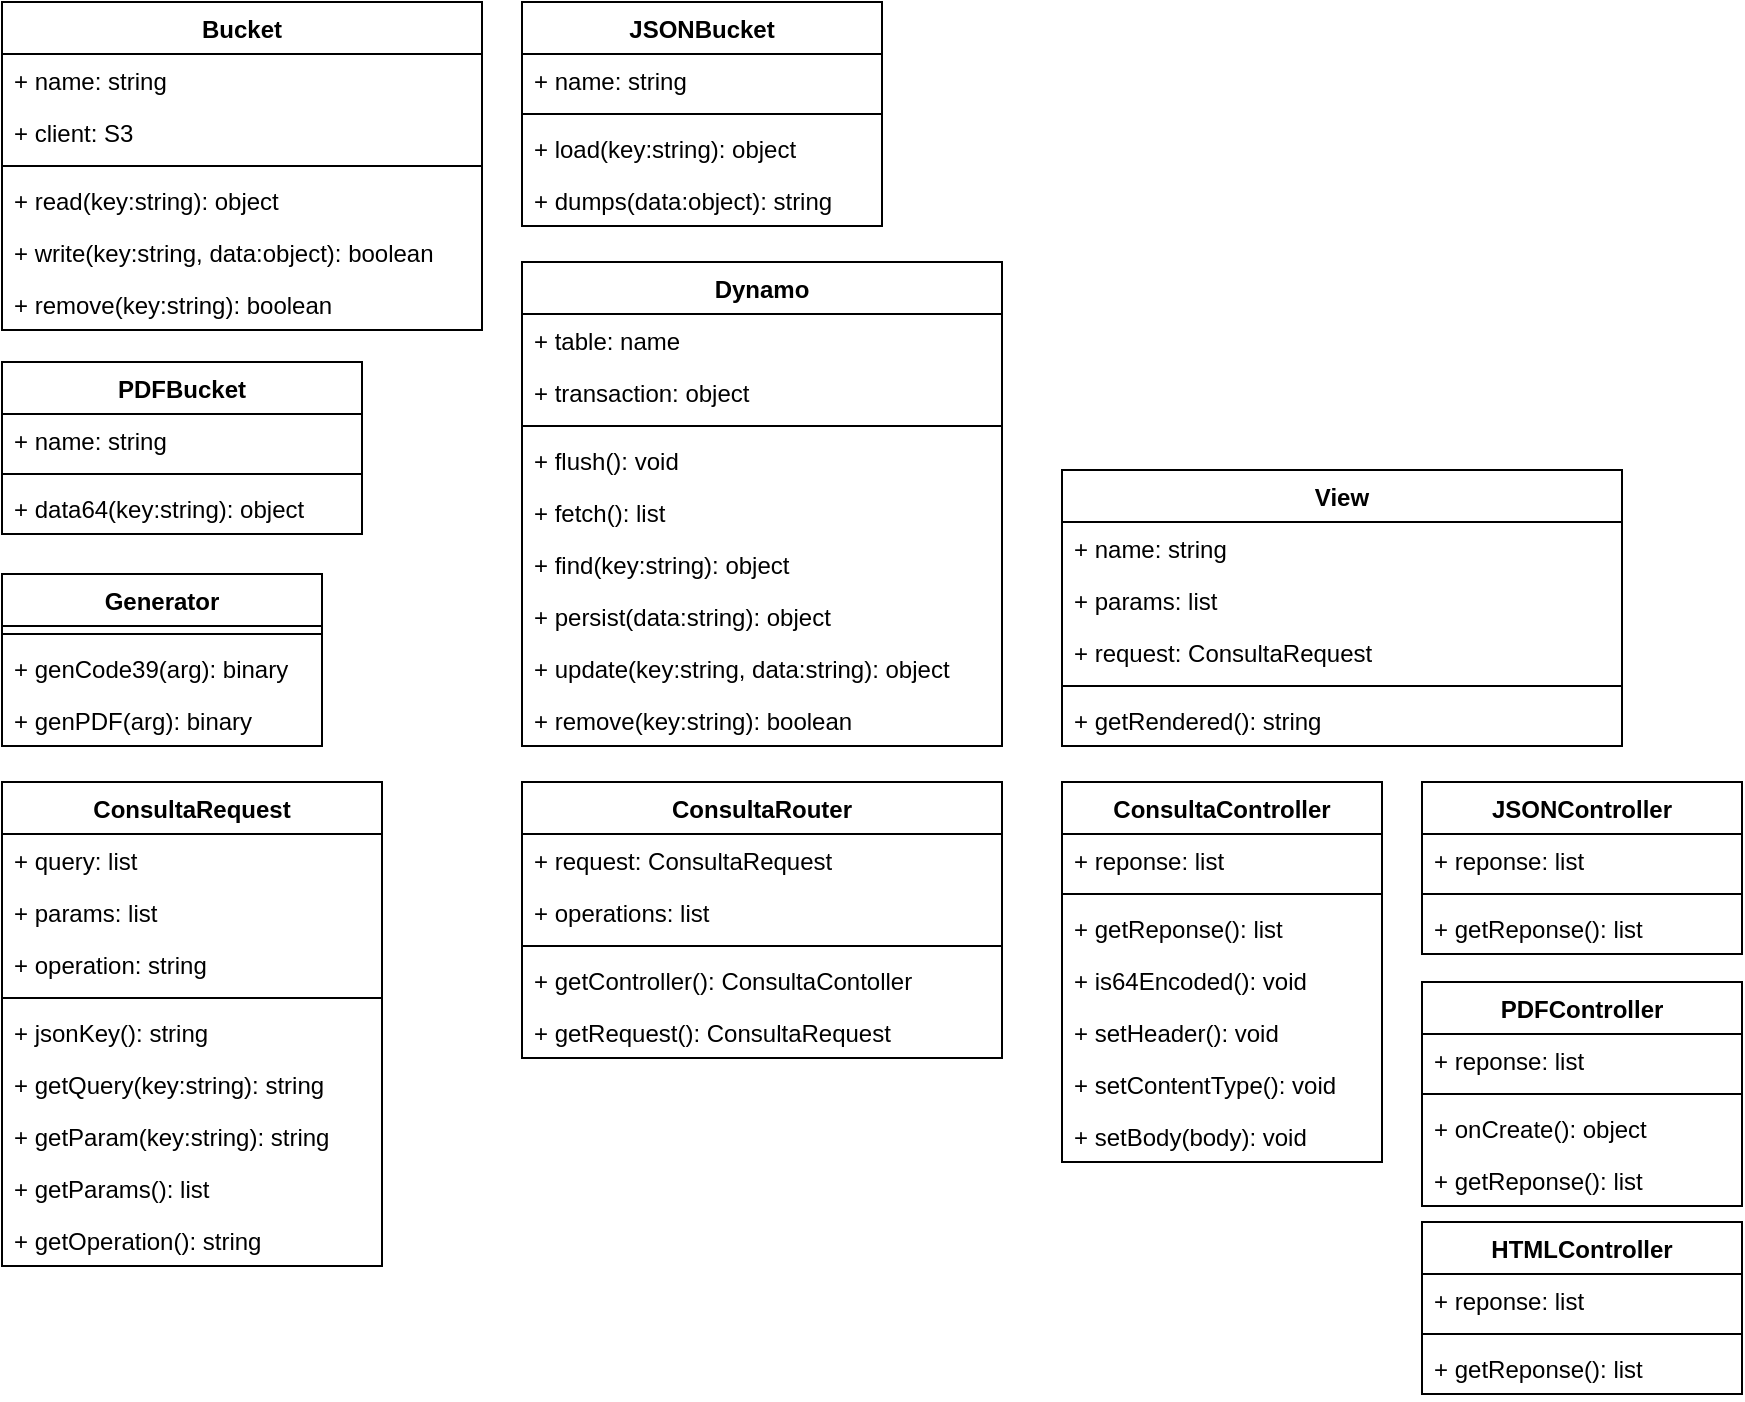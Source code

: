 <mxfile>
    <diagram id="0BXofBEBLR4UwpMUiN1E" name="Page-1">
        <mxGraphModel dx="871" dy="478" grid="1" gridSize="10" guides="1" tooltips="1" connect="1" arrows="1" fold="1" page="1" pageScale="1" pageWidth="1169" pageHeight="827" math="0" shadow="0">
            <root>
                <mxCell id="0"/>
                <mxCell id="1" parent="0"/>
                <mxCell id="2" value="Bucket&#10;" style="swimlane;fontStyle=1;align=center;verticalAlign=top;childLayout=stackLayout;horizontal=1;startSize=26;horizontalStack=0;resizeParent=1;resizeParentMax=0;resizeLast=0;collapsible=1;marginBottom=0;" parent="1" vertex="1">
                    <mxGeometry x="120" y="100" width="240" height="164" as="geometry"/>
                </mxCell>
                <mxCell id="3" value="+ name: string" style="text;strokeColor=none;fillColor=none;align=left;verticalAlign=top;spacingLeft=4;spacingRight=4;overflow=hidden;rotatable=0;points=[[0,0.5],[1,0.5]];portConstraint=eastwest;" parent="2" vertex="1">
                    <mxGeometry y="26" width="240" height="26" as="geometry"/>
                </mxCell>
                <mxCell id="9" value="+ client: S3" style="text;strokeColor=none;fillColor=none;align=left;verticalAlign=top;spacingLeft=4;spacingRight=4;overflow=hidden;rotatable=0;points=[[0,0.5],[1,0.5]];portConstraint=eastwest;" parent="2" vertex="1">
                    <mxGeometry y="52" width="240" height="26" as="geometry"/>
                </mxCell>
                <mxCell id="4" value="" style="line;strokeWidth=1;fillColor=none;align=left;verticalAlign=middle;spacingTop=-1;spacingLeft=3;spacingRight=3;rotatable=0;labelPosition=right;points=[];portConstraint=eastwest;" parent="2" vertex="1">
                    <mxGeometry y="78" width="240" height="8" as="geometry"/>
                </mxCell>
                <mxCell id="5" value="+ read(key:string): object" style="text;strokeColor=none;fillColor=none;align=left;verticalAlign=top;spacingLeft=4;spacingRight=4;overflow=hidden;rotatable=0;points=[[0,0.5],[1,0.5]];portConstraint=eastwest;" parent="2" vertex="1">
                    <mxGeometry y="86" width="240" height="26" as="geometry"/>
                </mxCell>
                <mxCell id="11" value="+ write(key:string, data:object): boolean" style="text;strokeColor=none;fillColor=none;align=left;verticalAlign=top;spacingLeft=4;spacingRight=4;overflow=hidden;rotatable=0;points=[[0,0.5],[1,0.5]];portConstraint=eastwest;" parent="2" vertex="1">
                    <mxGeometry y="112" width="240" height="26" as="geometry"/>
                </mxCell>
                <mxCell id="26" value="+ remove(key:string): boolean" style="text;strokeColor=none;fillColor=none;align=left;verticalAlign=top;spacingLeft=4;spacingRight=4;overflow=hidden;rotatable=0;points=[[0,0.5],[1,0.5]];portConstraint=eastwest;" parent="2" vertex="1">
                    <mxGeometry y="138" width="240" height="26" as="geometry"/>
                </mxCell>
                <mxCell id="12" value="JSONBucket&#10;" style="swimlane;fontStyle=1;align=center;verticalAlign=top;childLayout=stackLayout;horizontal=1;startSize=26;horizontalStack=0;resizeParent=1;resizeParentMax=0;resizeLast=0;collapsible=1;marginBottom=0;" parent="1" vertex="1">
                    <mxGeometry x="380" y="100" width="180" height="112" as="geometry"/>
                </mxCell>
                <mxCell id="13" value="+ name: string" style="text;strokeColor=none;fillColor=none;align=left;verticalAlign=top;spacingLeft=4;spacingRight=4;overflow=hidden;rotatable=0;points=[[0,0.5],[1,0.5]];portConstraint=eastwest;" parent="12" vertex="1">
                    <mxGeometry y="26" width="180" height="26" as="geometry"/>
                </mxCell>
                <mxCell id="15" value="" style="line;strokeWidth=1;fillColor=none;align=left;verticalAlign=middle;spacingTop=-1;spacingLeft=3;spacingRight=3;rotatable=0;labelPosition=right;points=[];portConstraint=eastwest;" parent="12" vertex="1">
                    <mxGeometry y="52" width="180" height="8" as="geometry"/>
                </mxCell>
                <mxCell id="16" value="+ load(key:string): object" style="text;strokeColor=none;fillColor=none;align=left;verticalAlign=top;spacingLeft=4;spacingRight=4;overflow=hidden;rotatable=0;points=[[0,0.5],[1,0.5]];portConstraint=eastwest;" parent="12" vertex="1">
                    <mxGeometry y="60" width="180" height="26" as="geometry"/>
                </mxCell>
                <mxCell id="17" value="+ dumps(data:object): string" style="text;strokeColor=none;fillColor=none;align=left;verticalAlign=top;spacingLeft=4;spacingRight=4;overflow=hidden;rotatable=0;points=[[0,0.5],[1,0.5]];portConstraint=eastwest;" parent="12" vertex="1">
                    <mxGeometry y="86" width="180" height="26" as="geometry"/>
                </mxCell>
                <mxCell id="18" value="PDFBucket&#10;" style="swimlane;fontStyle=1;align=center;verticalAlign=top;childLayout=stackLayout;horizontal=1;startSize=26;horizontalStack=0;resizeParent=1;resizeParentMax=0;resizeLast=0;collapsible=1;marginBottom=0;" parent="1" vertex="1">
                    <mxGeometry x="120" y="280" width="180" height="86" as="geometry"/>
                </mxCell>
                <mxCell id="19" value="+ name: string" style="text;strokeColor=none;fillColor=none;align=left;verticalAlign=top;spacingLeft=4;spacingRight=4;overflow=hidden;rotatable=0;points=[[0,0.5],[1,0.5]];portConstraint=eastwest;" parent="18" vertex="1">
                    <mxGeometry y="26" width="180" height="26" as="geometry"/>
                </mxCell>
                <mxCell id="20" value="" style="line;strokeWidth=1;fillColor=none;align=left;verticalAlign=middle;spacingTop=-1;spacingLeft=3;spacingRight=3;rotatable=0;labelPosition=right;points=[];portConstraint=eastwest;" parent="18" vertex="1">
                    <mxGeometry y="52" width="180" height="8" as="geometry"/>
                </mxCell>
                <mxCell id="21" value="+ data64(key:string): object" style="text;strokeColor=none;fillColor=none;align=left;verticalAlign=top;spacingLeft=4;spacingRight=4;overflow=hidden;rotatable=0;points=[[0,0.5],[1,0.5]];portConstraint=eastwest;" parent="18" vertex="1">
                    <mxGeometry y="60" width="180" height="26" as="geometry"/>
                </mxCell>
                <mxCell id="31" value="Generator" style="swimlane;fontStyle=1;align=center;verticalAlign=top;childLayout=stackLayout;horizontal=1;startSize=26;horizontalStack=0;resizeParent=1;resizeParentMax=0;resizeLast=0;collapsible=1;marginBottom=0;" parent="1" vertex="1">
                    <mxGeometry x="120" y="386" width="160" height="86" as="geometry">
                        <mxRectangle x="120" y="400" width="90" height="26" as="alternateBounds"/>
                    </mxGeometry>
                </mxCell>
                <mxCell id="33" value="" style="line;strokeWidth=1;fillColor=none;align=left;verticalAlign=middle;spacingTop=-1;spacingLeft=3;spacingRight=3;rotatable=0;labelPosition=right;points=[];portConstraint=eastwest;" parent="31" vertex="1">
                    <mxGeometry y="26" width="160" height="8" as="geometry"/>
                </mxCell>
                <mxCell id="34" value="+ genCode39(arg): binary" style="text;strokeColor=none;fillColor=none;align=left;verticalAlign=top;spacingLeft=4;spacingRight=4;overflow=hidden;rotatable=0;points=[[0,0.5],[1,0.5]];portConstraint=eastwest;" parent="31" vertex="1">
                    <mxGeometry y="34" width="160" height="26" as="geometry"/>
                </mxCell>
                <mxCell id="35" value="+ genPDF(arg): binary" style="text;strokeColor=none;fillColor=none;align=left;verticalAlign=top;spacingLeft=4;spacingRight=4;overflow=hidden;rotatable=0;points=[[0,0.5],[1,0.5]];portConstraint=eastwest;" parent="31" vertex="1">
                    <mxGeometry y="60" width="160" height="26" as="geometry"/>
                </mxCell>
                <mxCell id="36" value="Dynamo" style="swimlane;fontStyle=1;align=center;verticalAlign=top;childLayout=stackLayout;horizontal=1;startSize=26;horizontalStack=0;resizeParent=1;resizeParentMax=0;resizeLast=0;collapsible=1;marginBottom=0;" parent="1" vertex="1">
                    <mxGeometry x="380" y="230" width="240" height="242" as="geometry"/>
                </mxCell>
                <mxCell id="37" value="+ table: name" style="text;strokeColor=none;fillColor=none;align=left;verticalAlign=top;spacingLeft=4;spacingRight=4;overflow=hidden;rotatable=0;points=[[0,0.5],[1,0.5]];portConstraint=eastwest;" parent="36" vertex="1">
                    <mxGeometry y="26" width="240" height="26" as="geometry"/>
                </mxCell>
                <mxCell id="44" value="+ transaction: object" style="text;strokeColor=none;fillColor=none;align=left;verticalAlign=top;spacingLeft=4;spacingRight=4;overflow=hidden;rotatable=0;points=[[0,0.5],[1,0.5]];portConstraint=eastwest;" parent="36" vertex="1">
                    <mxGeometry y="52" width="240" height="26" as="geometry"/>
                </mxCell>
                <mxCell id="38" value="" style="line;strokeWidth=1;fillColor=none;align=left;verticalAlign=middle;spacingTop=-1;spacingLeft=3;spacingRight=3;rotatable=0;labelPosition=right;points=[];portConstraint=eastwest;" parent="36" vertex="1">
                    <mxGeometry y="78" width="240" height="8" as="geometry"/>
                </mxCell>
                <mxCell id="39" value="+ flush(): void" style="text;strokeColor=none;fillColor=none;align=left;verticalAlign=top;spacingLeft=4;spacingRight=4;overflow=hidden;rotatable=0;points=[[0,0.5],[1,0.5]];portConstraint=eastwest;" parent="36" vertex="1">
                    <mxGeometry y="86" width="240" height="26" as="geometry"/>
                </mxCell>
                <mxCell id="45" value="+ fetch(): list" style="text;strokeColor=none;fillColor=none;align=left;verticalAlign=top;spacingLeft=4;spacingRight=4;overflow=hidden;rotatable=0;points=[[0,0.5],[1,0.5]];portConstraint=eastwest;" parent="36" vertex="1">
                    <mxGeometry y="112" width="240" height="26" as="geometry"/>
                </mxCell>
                <mxCell id="40" value="+ find(key:string): object" style="text;strokeColor=none;fillColor=none;align=left;verticalAlign=top;spacingLeft=4;spacingRight=4;overflow=hidden;rotatable=0;points=[[0,0.5],[1,0.5]];portConstraint=eastwest;" parent="36" vertex="1">
                    <mxGeometry y="138" width="240" height="26" as="geometry"/>
                </mxCell>
                <mxCell id="41" value="+ persist(data:string): object" style="text;strokeColor=none;fillColor=none;align=left;verticalAlign=top;spacingLeft=4;spacingRight=4;overflow=hidden;rotatable=0;points=[[0,0.5],[1,0.5]];portConstraint=eastwest;" parent="36" vertex="1">
                    <mxGeometry y="164" width="240" height="26" as="geometry"/>
                </mxCell>
                <mxCell id="42" value="+ update(key:string, data:string): object" style="text;strokeColor=none;fillColor=none;align=left;verticalAlign=top;spacingLeft=4;spacingRight=4;overflow=hidden;rotatable=0;points=[[0,0.5],[1,0.5]];portConstraint=eastwest;" parent="36" vertex="1">
                    <mxGeometry y="190" width="240" height="26" as="geometry"/>
                </mxCell>
                <mxCell id="43" value="+ remove(key:string): boolean" style="text;strokeColor=none;fillColor=none;align=left;verticalAlign=top;spacingLeft=4;spacingRight=4;overflow=hidden;rotatable=0;points=[[0,0.5],[1,0.5]];portConstraint=eastwest;" parent="36" vertex="1">
                    <mxGeometry y="216" width="240" height="26" as="geometry"/>
                </mxCell>
                <mxCell id="46" value="ConsultaRequest" style="swimlane;fontStyle=1;align=center;verticalAlign=top;childLayout=stackLayout;horizontal=1;startSize=26;horizontalStack=0;resizeParent=1;resizeParentMax=0;resizeLast=0;collapsible=1;marginBottom=0;" parent="1" vertex="1">
                    <mxGeometry x="120" y="490" width="190" height="242" as="geometry">
                        <mxRectangle x="120" y="500" width="130" height="26" as="alternateBounds"/>
                    </mxGeometry>
                </mxCell>
                <mxCell id="54" value="+ query: list" style="text;strokeColor=none;fillColor=none;align=left;verticalAlign=top;spacingLeft=4;spacingRight=4;overflow=hidden;rotatable=0;points=[[0,0.5],[1,0.5]];portConstraint=eastwest;" parent="46" vertex="1">
                    <mxGeometry y="26" width="190" height="26" as="geometry"/>
                </mxCell>
                <mxCell id="55" value="+ params: list" style="text;strokeColor=none;fillColor=none;align=left;verticalAlign=top;spacingLeft=4;spacingRight=4;overflow=hidden;rotatable=0;points=[[0,0.5],[1,0.5]];portConstraint=eastwest;" parent="46" vertex="1">
                    <mxGeometry y="52" width="190" height="26" as="geometry"/>
                </mxCell>
                <mxCell id="47" value="+ operation: string" style="text;strokeColor=none;fillColor=none;align=left;verticalAlign=top;spacingLeft=4;spacingRight=4;overflow=hidden;rotatable=0;points=[[0,0.5],[1,0.5]];portConstraint=eastwest;" parent="46" vertex="1">
                    <mxGeometry y="78" width="190" height="26" as="geometry"/>
                </mxCell>
                <mxCell id="48" value="" style="line;strokeWidth=1;fillColor=none;align=left;verticalAlign=middle;spacingTop=-1;spacingLeft=3;spacingRight=3;rotatable=0;labelPosition=right;points=[];portConstraint=eastwest;" parent="46" vertex="1">
                    <mxGeometry y="104" width="190" height="8" as="geometry"/>
                </mxCell>
                <mxCell id="49" value="+ jsonKey(): string" style="text;strokeColor=none;fillColor=none;align=left;verticalAlign=top;spacingLeft=4;spacingRight=4;overflow=hidden;rotatable=0;points=[[0,0.5],[1,0.5]];portConstraint=eastwest;" parent="46" vertex="1">
                    <mxGeometry y="112" width="190" height="26" as="geometry"/>
                </mxCell>
                <mxCell id="56" value="+ getQuery(key:string): string" style="text;strokeColor=none;fillColor=none;align=left;verticalAlign=top;spacingLeft=4;spacingRight=4;overflow=hidden;rotatable=0;points=[[0,0.5],[1,0.5]];portConstraint=eastwest;" parent="46" vertex="1">
                    <mxGeometry y="138" width="190" height="26" as="geometry"/>
                </mxCell>
                <mxCell id="57" value="+ getParam(key:string): string" style="text;strokeColor=none;fillColor=none;align=left;verticalAlign=top;spacingLeft=4;spacingRight=4;overflow=hidden;rotatable=0;points=[[0,0.5],[1,0.5]];portConstraint=eastwest;" parent="46" vertex="1">
                    <mxGeometry y="164" width="190" height="26" as="geometry"/>
                </mxCell>
                <mxCell id="58" value="+ getParams(): list" style="text;strokeColor=none;fillColor=none;align=left;verticalAlign=top;spacingLeft=4;spacingRight=4;overflow=hidden;rotatable=0;points=[[0,0.5],[1,0.5]];portConstraint=eastwest;" parent="46" vertex="1">
                    <mxGeometry y="190" width="190" height="26" as="geometry"/>
                </mxCell>
                <mxCell id="59" value="+ getOperation(): string" style="text;strokeColor=none;fillColor=none;align=left;verticalAlign=top;spacingLeft=4;spacingRight=4;overflow=hidden;rotatable=0;points=[[0,0.5],[1,0.5]];portConstraint=eastwest;" parent="46" vertex="1">
                    <mxGeometry y="216" width="190" height="26" as="geometry"/>
                </mxCell>
                <mxCell id="60" value="ConsultaRouter" style="swimlane;fontStyle=1;align=center;verticalAlign=top;childLayout=stackLayout;horizontal=1;startSize=26;horizontalStack=0;resizeParent=1;resizeParentMax=0;resizeLast=0;collapsible=1;marginBottom=0;" parent="1" vertex="1">
                    <mxGeometry x="380" y="490" width="240" height="138" as="geometry"/>
                </mxCell>
                <mxCell id="61" value="+ request: ConsultaRequest" style="text;strokeColor=none;fillColor=none;align=left;verticalAlign=top;spacingLeft=4;spacingRight=4;overflow=hidden;rotatable=0;points=[[0,0.5],[1,0.5]];portConstraint=eastwest;" parent="60" vertex="1">
                    <mxGeometry y="26" width="240" height="26" as="geometry"/>
                </mxCell>
                <mxCell id="gjYd-kj3b6dPH4KCytKm-101" value="+ operations: list" style="text;strokeColor=none;fillColor=none;align=left;verticalAlign=top;spacingLeft=4;spacingRight=4;overflow=hidden;rotatable=0;points=[[0,0.5],[1,0.5]];portConstraint=eastwest;" parent="60" vertex="1">
                    <mxGeometry y="52" width="240" height="26" as="geometry"/>
                </mxCell>
                <mxCell id="62" value="" style="line;strokeWidth=1;fillColor=none;align=left;verticalAlign=middle;spacingTop=-1;spacingLeft=3;spacingRight=3;rotatable=0;labelPosition=right;points=[];portConstraint=eastwest;" parent="60" vertex="1">
                    <mxGeometry y="78" width="240" height="8" as="geometry"/>
                </mxCell>
                <mxCell id="63" value="+ getController(): ConsultaContoller" style="text;strokeColor=none;fillColor=none;align=left;verticalAlign=top;spacingLeft=4;spacingRight=4;overflow=hidden;rotatable=0;points=[[0,0.5],[1,0.5]];portConstraint=eastwest;" parent="60" vertex="1">
                    <mxGeometry y="86" width="240" height="26" as="geometry"/>
                </mxCell>
                <mxCell id="xWeLCFZRsTSZ0MthaHeW-68" value="+ getRequest(): ConsultaRequest" style="text;strokeColor=none;fillColor=none;align=left;verticalAlign=top;spacingLeft=4;spacingRight=4;overflow=hidden;rotatable=0;points=[[0,0.5],[1,0.5]];portConstraint=eastwest;" parent="60" vertex="1">
                    <mxGeometry y="112" width="240" height="26" as="geometry"/>
                </mxCell>
                <mxCell id="gjYd-kj3b6dPH4KCytKm-102" value="ConsultaController" style="swimlane;fontStyle=1;align=center;verticalAlign=top;childLayout=stackLayout;horizontal=1;startSize=26;horizontalStack=0;resizeParent=1;resizeParentMax=0;resizeLast=0;collapsible=1;marginBottom=0;" parent="1" vertex="1">
                    <mxGeometry x="650" y="490" width="160" height="190" as="geometry"/>
                </mxCell>
                <mxCell id="gjYd-kj3b6dPH4KCytKm-103" value="+ reponse: list" style="text;strokeColor=none;fillColor=none;align=left;verticalAlign=top;spacingLeft=4;spacingRight=4;overflow=hidden;rotatable=0;points=[[0,0.5],[1,0.5]];portConstraint=eastwest;" parent="gjYd-kj3b6dPH4KCytKm-102" vertex="1">
                    <mxGeometry y="26" width="160" height="26" as="geometry"/>
                </mxCell>
                <mxCell id="gjYd-kj3b6dPH4KCytKm-104" value="" style="line;strokeWidth=1;fillColor=none;align=left;verticalAlign=middle;spacingTop=-1;spacingLeft=3;spacingRight=3;rotatable=0;labelPosition=right;points=[];portConstraint=eastwest;" parent="gjYd-kj3b6dPH4KCytKm-102" vertex="1">
                    <mxGeometry y="52" width="160" height="8" as="geometry"/>
                </mxCell>
                <mxCell id="gjYd-kj3b6dPH4KCytKm-105" value="+ getReponse(): list" style="text;strokeColor=none;fillColor=none;align=left;verticalAlign=top;spacingLeft=4;spacingRight=4;overflow=hidden;rotatable=0;points=[[0,0.5],[1,0.5]];portConstraint=eastwest;" parent="gjYd-kj3b6dPH4KCytKm-102" vertex="1">
                    <mxGeometry y="60" width="160" height="26" as="geometry"/>
                </mxCell>
                <mxCell id="xWeLCFZRsTSZ0MthaHeW-64" value="+ is64Encoded(): void" style="text;strokeColor=none;fillColor=none;align=left;verticalAlign=top;spacingLeft=4;spacingRight=4;overflow=hidden;rotatable=0;points=[[0,0.5],[1,0.5]];portConstraint=eastwest;" parent="gjYd-kj3b6dPH4KCytKm-102" vertex="1">
                    <mxGeometry y="86" width="160" height="26" as="geometry"/>
                </mxCell>
                <mxCell id="xWeLCFZRsTSZ0MthaHeW-65" value="+ setHeader(): void" style="text;strokeColor=none;fillColor=none;align=left;verticalAlign=top;spacingLeft=4;spacingRight=4;overflow=hidden;rotatable=0;points=[[0,0.5],[1,0.5]];portConstraint=eastwest;" parent="gjYd-kj3b6dPH4KCytKm-102" vertex="1">
                    <mxGeometry y="112" width="160" height="26" as="geometry"/>
                </mxCell>
                <mxCell id="xWeLCFZRsTSZ0MthaHeW-66" value="+ setContentType(): void" style="text;strokeColor=none;fillColor=none;align=left;verticalAlign=top;spacingLeft=4;spacingRight=4;overflow=hidden;rotatable=0;points=[[0,0.5],[1,0.5]];portConstraint=eastwest;" parent="gjYd-kj3b6dPH4KCytKm-102" vertex="1">
                    <mxGeometry y="138" width="160" height="26" as="geometry"/>
                </mxCell>
                <mxCell id="xWeLCFZRsTSZ0MthaHeW-67" value="+ setBody(body): void" style="text;strokeColor=none;fillColor=none;align=left;verticalAlign=top;spacingLeft=4;spacingRight=4;overflow=hidden;rotatable=0;points=[[0,0.5],[1,0.5]];portConstraint=eastwest;" parent="gjYd-kj3b6dPH4KCytKm-102" vertex="1">
                    <mxGeometry y="164" width="160" height="26" as="geometry"/>
                </mxCell>
                <mxCell id="gjYd-kj3b6dPH4KCytKm-106" value="JSONController" style="swimlane;fontStyle=1;align=center;verticalAlign=top;childLayout=stackLayout;horizontal=1;startSize=26;horizontalStack=0;resizeParent=1;resizeParentMax=0;resizeLast=0;collapsible=1;marginBottom=0;" parent="1" vertex="1">
                    <mxGeometry x="830" y="490" width="160" height="86" as="geometry"/>
                </mxCell>
                <mxCell id="gjYd-kj3b6dPH4KCytKm-107" value="+ reponse: list" style="text;strokeColor=none;fillColor=none;align=left;verticalAlign=top;spacingLeft=4;spacingRight=4;overflow=hidden;rotatable=0;points=[[0,0.5],[1,0.5]];portConstraint=eastwest;" parent="gjYd-kj3b6dPH4KCytKm-106" vertex="1">
                    <mxGeometry y="26" width="160" height="26" as="geometry"/>
                </mxCell>
                <mxCell id="gjYd-kj3b6dPH4KCytKm-108" value="" style="line;strokeWidth=1;fillColor=none;align=left;verticalAlign=middle;spacingTop=-1;spacingLeft=3;spacingRight=3;rotatable=0;labelPosition=right;points=[];portConstraint=eastwest;" parent="gjYd-kj3b6dPH4KCytKm-106" vertex="1">
                    <mxGeometry y="52" width="160" height="8" as="geometry"/>
                </mxCell>
                <mxCell id="gjYd-kj3b6dPH4KCytKm-109" value="+ getReponse(): list" style="text;strokeColor=none;fillColor=none;align=left;verticalAlign=top;spacingLeft=4;spacingRight=4;overflow=hidden;rotatable=0;points=[[0,0.5],[1,0.5]];portConstraint=eastwest;" parent="gjYd-kj3b6dPH4KCytKm-106" vertex="1">
                    <mxGeometry y="60" width="160" height="26" as="geometry"/>
                </mxCell>
                <mxCell id="gjYd-kj3b6dPH4KCytKm-110" value="HTMLController" style="swimlane;fontStyle=1;align=center;verticalAlign=top;childLayout=stackLayout;horizontal=1;startSize=26;horizontalStack=0;resizeParent=1;resizeParentMax=0;resizeLast=0;collapsible=1;marginBottom=0;" parent="1" vertex="1">
                    <mxGeometry x="830" y="710" width="160" height="86" as="geometry"/>
                </mxCell>
                <mxCell id="gjYd-kj3b6dPH4KCytKm-111" value="+ reponse: list" style="text;strokeColor=none;fillColor=none;align=left;verticalAlign=top;spacingLeft=4;spacingRight=4;overflow=hidden;rotatable=0;points=[[0,0.5],[1,0.5]];portConstraint=eastwest;" parent="gjYd-kj3b6dPH4KCytKm-110" vertex="1">
                    <mxGeometry y="26" width="160" height="26" as="geometry"/>
                </mxCell>
                <mxCell id="gjYd-kj3b6dPH4KCytKm-112" value="" style="line;strokeWidth=1;fillColor=none;align=left;verticalAlign=middle;spacingTop=-1;spacingLeft=3;spacingRight=3;rotatable=0;labelPosition=right;points=[];portConstraint=eastwest;" parent="gjYd-kj3b6dPH4KCytKm-110" vertex="1">
                    <mxGeometry y="52" width="160" height="8" as="geometry"/>
                </mxCell>
                <mxCell id="gjYd-kj3b6dPH4KCytKm-113" value="+ getReponse(): list" style="text;strokeColor=none;fillColor=none;align=left;verticalAlign=top;spacingLeft=4;spacingRight=4;overflow=hidden;rotatable=0;points=[[0,0.5],[1,0.5]];portConstraint=eastwest;" parent="gjYd-kj3b6dPH4KCytKm-110" vertex="1">
                    <mxGeometry y="60" width="160" height="26" as="geometry"/>
                </mxCell>
                <mxCell id="gjYd-kj3b6dPH4KCytKm-114" value="PDFController" style="swimlane;fontStyle=1;align=center;verticalAlign=top;childLayout=stackLayout;horizontal=1;startSize=26;horizontalStack=0;resizeParent=1;resizeParentMax=0;resizeLast=0;collapsible=1;marginBottom=0;" parent="1" vertex="1">
                    <mxGeometry x="830" y="590" width="160" height="112" as="geometry"/>
                </mxCell>
                <mxCell id="gjYd-kj3b6dPH4KCytKm-115" value="+ reponse: list" style="text;strokeColor=none;fillColor=none;align=left;verticalAlign=top;spacingLeft=4;spacingRight=4;overflow=hidden;rotatable=0;points=[[0,0.5],[1,0.5]];portConstraint=eastwest;" parent="gjYd-kj3b6dPH4KCytKm-114" vertex="1">
                    <mxGeometry y="26" width="160" height="26" as="geometry"/>
                </mxCell>
                <mxCell id="gjYd-kj3b6dPH4KCytKm-116" value="" style="line;strokeWidth=1;fillColor=none;align=left;verticalAlign=middle;spacingTop=-1;spacingLeft=3;spacingRight=3;rotatable=0;labelPosition=right;points=[];portConstraint=eastwest;" parent="gjYd-kj3b6dPH4KCytKm-114" vertex="1">
                    <mxGeometry y="52" width="160" height="8" as="geometry"/>
                </mxCell>
                <mxCell id="gjYd-kj3b6dPH4KCytKm-117" value="+ onCreate(): object" style="text;strokeColor=none;fillColor=none;align=left;verticalAlign=top;spacingLeft=4;spacingRight=4;overflow=hidden;rotatable=0;points=[[0,0.5],[1,0.5]];portConstraint=eastwest;" parent="gjYd-kj3b6dPH4KCytKm-114" vertex="1">
                    <mxGeometry y="60" width="160" height="26" as="geometry"/>
                </mxCell>
                <mxCell id="gjYd-kj3b6dPH4KCytKm-118" value="+ getReponse(): list" style="text;strokeColor=none;fillColor=none;align=left;verticalAlign=top;spacingLeft=4;spacingRight=4;overflow=hidden;rotatable=0;points=[[0,0.5],[1,0.5]];portConstraint=eastwest;" parent="gjYd-kj3b6dPH4KCytKm-114" vertex="1">
                    <mxGeometry y="86" width="160" height="26" as="geometry"/>
                </mxCell>
                <mxCell id="gjYd-kj3b6dPH4KCytKm-119" value="View" style="swimlane;fontStyle=1;align=center;verticalAlign=top;childLayout=stackLayout;horizontal=1;startSize=26;horizontalStack=0;resizeParent=1;resizeParentMax=0;resizeLast=0;collapsible=1;marginBottom=0;" parent="1" vertex="1">
                    <mxGeometry x="650" y="334" width="280" height="138" as="geometry"/>
                </mxCell>
                <mxCell id="gjYd-kj3b6dPH4KCytKm-120" value="+ name: string" style="text;strokeColor=none;fillColor=none;align=left;verticalAlign=top;spacingLeft=4;spacingRight=4;overflow=hidden;rotatable=0;points=[[0,0.5],[1,0.5]];portConstraint=eastwest;" parent="gjYd-kj3b6dPH4KCytKm-119" vertex="1">
                    <mxGeometry y="26" width="280" height="26" as="geometry"/>
                </mxCell>
                <mxCell id="gjYd-kj3b6dPH4KCytKm-125" value="+ params: list" style="text;strokeColor=none;fillColor=none;align=left;verticalAlign=top;spacingLeft=4;spacingRight=4;overflow=hidden;rotatable=0;points=[[0,0.5],[1,0.5]];portConstraint=eastwest;" parent="gjYd-kj3b6dPH4KCytKm-119" vertex="1">
                    <mxGeometry y="52" width="280" height="26" as="geometry"/>
                </mxCell>
                <mxCell id="xWeLCFZRsTSZ0MthaHeW-63" value="+ request: ConsultaRequest" style="text;strokeColor=none;fillColor=none;align=left;verticalAlign=top;spacingLeft=4;spacingRight=4;overflow=hidden;rotatable=0;points=[[0,0.5],[1,0.5]];portConstraint=eastwest;" parent="gjYd-kj3b6dPH4KCytKm-119" vertex="1">
                    <mxGeometry y="78" width="280" height="26" as="geometry"/>
                </mxCell>
                <mxCell id="gjYd-kj3b6dPH4KCytKm-121" value="" style="line;strokeWidth=1;fillColor=none;align=left;verticalAlign=middle;spacingTop=-1;spacingLeft=3;spacingRight=3;rotatable=0;labelPosition=right;points=[];portConstraint=eastwest;" parent="gjYd-kj3b6dPH4KCytKm-119" vertex="1">
                    <mxGeometry y="104" width="280" height="8" as="geometry"/>
                </mxCell>
                <mxCell id="gjYd-kj3b6dPH4KCytKm-123" value="+ getRendered(): string" style="text;strokeColor=none;fillColor=none;align=left;verticalAlign=top;spacingLeft=4;spacingRight=4;overflow=hidden;rotatable=0;points=[[0,0.5],[1,0.5]];portConstraint=eastwest;" parent="gjYd-kj3b6dPH4KCytKm-119" vertex="1">
                    <mxGeometry y="112" width="280" height="26" as="geometry"/>
                </mxCell>
            </root>
        </mxGraphModel>
    </diagram>
    <diagram id="QA0XFYyeKicUgIbXEsM5" name="Page-2">
        <mxGraphModel dx="844" dy="478" grid="1" gridSize="10" guides="1" tooltips="1" connect="1" arrows="1" fold="1" page="1" pageScale="1" pageWidth="1169" pageHeight="827" math="0" shadow="0">
            <root>
                <mxCell id="HgHOVkKSlPn6UK8ToXb6-0"/>
                <mxCell id="HgHOVkKSlPn6UK8ToXb6-1" parent="HgHOVkKSlPn6UK8ToXb6-0"/>
                <mxCell id="lIJtxpD-HnAFaAWdBftG-3" style="edgeStyle=orthogonalEdgeStyle;rounded=0;orthogonalLoop=1;jettySize=auto;html=1;exitX=1;exitY=0.5;exitDx=0;exitDy=0;entryX=0;entryY=0;entryDx=0;entryDy=0;" parent="HgHOVkKSlPn6UK8ToXb6-1" source="HgHOVkKSlPn6UK8ToXb6-4" target="HgHOVkKSlPn6UK8ToXb6-8" edge="1">
                    <mxGeometry relative="1" as="geometry"/>
                </mxCell>
                <mxCell id="HgHOVkKSlPn6UK8ToXb6-4" value="/cuentas-credito/xxxxxxx/resumenes/xx-xx" style="fontStyle=0;" parent="HgHOVkKSlPn6UK8ToXb6-1" vertex="1">
                    <mxGeometry x="40" y="320" width="290" height="40" as="geometry"/>
                </mxCell>
                <mxCell id="lIJtxpD-HnAFaAWdBftG-4" style="edgeStyle=orthogonalEdgeStyle;rounded=0;orthogonalLoop=1;jettySize=auto;html=1;exitX=1;exitY=0.25;exitDx=0;exitDy=0;entryX=0;entryY=0.5;entryDx=0;entryDy=0;" parent="HgHOVkKSlPn6UK8ToXb6-1" source="HgHOVkKSlPn6UK8ToXb6-5" target="HgHOVkKSlPn6UK8ToXb6-8" edge="1">
                    <mxGeometry relative="1" as="geometry"/>
                </mxCell>
                <mxCell id="HgHOVkKSlPn6UK8ToXb6-5" value="/cuentas-credito/xxxxxxx/resumenes/xx-xx/json" style="fontStyle=0;" parent="HgHOVkKSlPn6UK8ToXb6-1" vertex="1">
                    <mxGeometry x="40" y="380" width="290" height="40" as="geometry"/>
                </mxCell>
                <mxCell id="lIJtxpD-HnAFaAWdBftG-5" style="edgeStyle=orthogonalEdgeStyle;rounded=0;orthogonalLoop=1;jettySize=auto;html=1;exitX=1;exitY=0.5;exitDx=0;exitDy=0;entryX=0;entryY=1;entryDx=0;entryDy=0;" parent="HgHOVkKSlPn6UK8ToXb6-1" edge="1">
                    <mxGeometry relative="1" as="geometry">
                        <mxPoint x="330" y="464" as="sourcePoint"/>
                        <mxPoint x="456.898" y="465.301" as="targetPoint"/>
                        <Array as="points">
                            <mxPoint x="394" y="464"/>
                            <mxPoint x="394" y="465"/>
                        </Array>
                    </mxGeometry>
                </mxCell>
                <mxCell id="HgHOVkKSlPn6UK8ToXb6-6" value="/cuentas-credito/xxxxxxx/resumenes/xx-xx/pdf" style="fontStyle=0;" parent="HgHOVkKSlPn6UK8ToXb6-1" vertex="1">
                    <mxGeometry x="40" y="440" width="290" height="40" as="geometry"/>
                </mxCell>
                <mxCell id="lIJtxpD-HnAFaAWdBftG-6" style="edgeStyle=orthogonalEdgeStyle;rounded=0;orthogonalLoop=1;jettySize=auto;html=1;exitX=1;exitY=0.25;exitDx=0;exitDy=0;" parent="HgHOVkKSlPn6UK8ToXb6-1" source="HgHOVkKSlPn6UK8ToXb6-7" edge="1">
                    <mxGeometry relative="1" as="geometry">
                        <mxPoint x="510" y="470" as="targetPoint"/>
                    </mxGeometry>
                </mxCell>
                <mxCell id="HgHOVkKSlPn6UK8ToXb6-7" value="/cuentas-credito/xxxxxxx/resumenes/xx-xx/url" style="fontStyle=0;" parent="HgHOVkKSlPn6UK8ToXb6-1" vertex="1">
                    <mxGeometry x="40" y="500" width="290" height="40" as="geometry"/>
                </mxCell>
                <mxCell id="lIJtxpD-HnAFaAWdBftG-9" style="edgeStyle=orthogonalEdgeStyle;rounded=0;orthogonalLoop=1;jettySize=auto;html=1;exitX=1;exitY=0.5;exitDx=0;exitDy=0;entryX=0;entryY=0.5;entryDx=0;entryDy=0;" parent="HgHOVkKSlPn6UK8ToXb6-1" source="HgHOVkKSlPn6UK8ToXb6-8" edge="1">
                    <mxGeometry relative="1" as="geometry">
                        <mxPoint x="640.0" y="440" as="targetPoint"/>
                    </mxGeometry>
                </mxCell>
                <mxCell id="HgHOVkKSlPn6UK8ToXb6-8" value="ConsultaRequest" style="ellipse;fillColor=#ffffff;strokeColor=#000000;" parent="HgHOVkKSlPn6UK8ToXb6-1" vertex="1">
                    <mxGeometry x="439" y="410" width="121" height="60" as="geometry"/>
                </mxCell>
                <mxCell id="zYJcaV3ZZJNyFbIuuSDz-2" style="edgeStyle=orthogonalEdgeStyle;rounded=0;orthogonalLoop=1;jettySize=auto;html=1;exitX=1;exitY=0.5;exitDx=0;exitDy=0;entryX=0;entryY=0.5;entryDx=0;entryDy=0;" parent="HgHOVkKSlPn6UK8ToXb6-1" source="zYJcaV3ZZJNyFbIuuSDz-0" target="zYJcaV3ZZJNyFbIuuSDz-1" edge="1">
                    <mxGeometry relative="1" as="geometry"/>
                </mxCell>
                <mxCell id="zYJcaV3ZZJNyFbIuuSDz-0" value="Router" style="whiteSpace=wrap;html=1;aspect=fixed;" parent="HgHOVkKSlPn6UK8ToXb6-1" vertex="1">
                    <mxGeometry x="640" y="400" width="80" height="80" as="geometry"/>
                </mxCell>
                <mxCell id="zYJcaV3ZZJNyFbIuuSDz-6" style="edgeStyle=orthogonalEdgeStyle;rounded=0;orthogonalLoop=1;jettySize=auto;html=1;entryX=-0.006;entryY=0.579;entryDx=0;entryDy=0;entryPerimeter=0;" parent="HgHOVkKSlPn6UK8ToXb6-1" source="zYJcaV3ZZJNyFbIuuSDz-1" target="zYJcaV3ZZJNyFbIuuSDz-5" edge="1">
                    <mxGeometry relative="1" as="geometry"/>
                </mxCell>
                <mxCell id="zYJcaV3ZZJNyFbIuuSDz-1" value="Controller&lt;br&gt;" style="rounded=0;whiteSpace=wrap;html=1;" parent="HgHOVkKSlPn6UK8ToXb6-1" vertex="1">
                    <mxGeometry x="820" y="410" width="90" height="60" as="geometry"/>
                </mxCell>
                <mxCell id="zYJcaV3ZZJNyFbIuuSDz-3" value="getController" style="text;html=1;strokeColor=none;fillColor=none;align=center;verticalAlign=middle;whiteSpace=wrap;rounded=0;" parent="HgHOVkKSlPn6UK8ToXb6-1" vertex="1">
                    <mxGeometry x="750" y="414" width="40" height="20" as="geometry"/>
                </mxCell>
                <mxCell id="zYJcaV3ZZJNyFbIuuSDz-5" value="XReponse" style="whiteSpace=wrap;html=1;aspect=fixed;" parent="HgHOVkKSlPn6UK8ToXb6-1" vertex="1">
                    <mxGeometry x="1050" y="394" width="80" height="80" as="geometry"/>
                </mxCell>
                <mxCell id="zYJcaV3ZZJNyFbIuuSDz-7" value="getResponse()" style="text;html=1;strokeColor=none;fillColor=none;align=center;verticalAlign=middle;whiteSpace=wrap;rounded=0;" parent="HgHOVkKSlPn6UK8ToXb6-1" vertex="1">
                    <mxGeometry x="950" y="414" width="40" height="20" as="geometry"/>
                </mxCell>
                <mxCell id="L8KRDk77yTZsITvvl2nZ-0" value="&lt;div&gt;&lt;span&gt;request = ConsultaRequest(event)&lt;/span&gt;&lt;/div&gt;router = ConsultaRouter(request)&lt;br&gt;controller = router.getController()&lt;br&gt;return controller.getResponse()" style="text;html=1;strokeColor=none;fillColor=none;align=left;verticalAlign=middle;whiteSpace=wrap;rounded=0;" vertex="1" parent="HgHOVkKSlPn6UK8ToXb6-1">
                    <mxGeometry x="530" y="530" width="290" height="120" as="geometry"/>
                </mxCell>
            </root>
        </mxGraphModel>
    </diagram>
</mxfile>